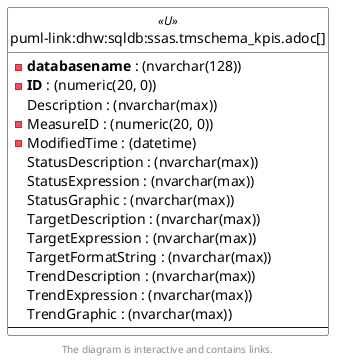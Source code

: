 @startuml
left to right direction
'top to bottom direction
hide circle
'avoide "." issues:
set namespaceSeparator none


skinparam class {
  BackgroundColor White
  BackgroundColor<<FN>> Yellow
  BackgroundColor<<FS>> Yellow
  BackgroundColor<<FT>> LightGray
  BackgroundColor<<IF>> Yellow
  BackgroundColor<<IS>> Yellow
  BackgroundColor<<P>> Aqua
  BackgroundColor<<PC>> Aqua
  BackgroundColor<<SN>> Yellow
  BackgroundColor<<SO>> SlateBlue
  BackgroundColor<<TF>> LightGray
  BackgroundColor<<TR>> Tomato
  BackgroundColor<<U>> White
  BackgroundColor<<V>> WhiteSmoke
  BackgroundColor<<X>> Aqua
  BackgroundColor<<external>> AliceBlue
}


entity "puml-link:dhw:sqldb:ssas.tmschema_kpis.adoc[]" as ssas.TMSCHEMA_KPIS << U >> {
  - **databasename** : (nvarchar(128))
  - **ID** : (numeric(20, 0))
  Description : (nvarchar(max))
  - MeasureID : (numeric(20, 0))
  - ModifiedTime : (datetime)
  StatusDescription : (nvarchar(max))
  StatusExpression : (nvarchar(max))
  StatusGraphic : (nvarchar(max))
  TargetDescription : (nvarchar(max))
  TargetExpression : (nvarchar(max))
  TargetFormatString : (nvarchar(max))
  TrendDescription : (nvarchar(max))
  TrendExpression : (nvarchar(max))
  TrendGraphic : (nvarchar(max))
  --
}


footer The diagram is interactive and contains links.
@enduml

